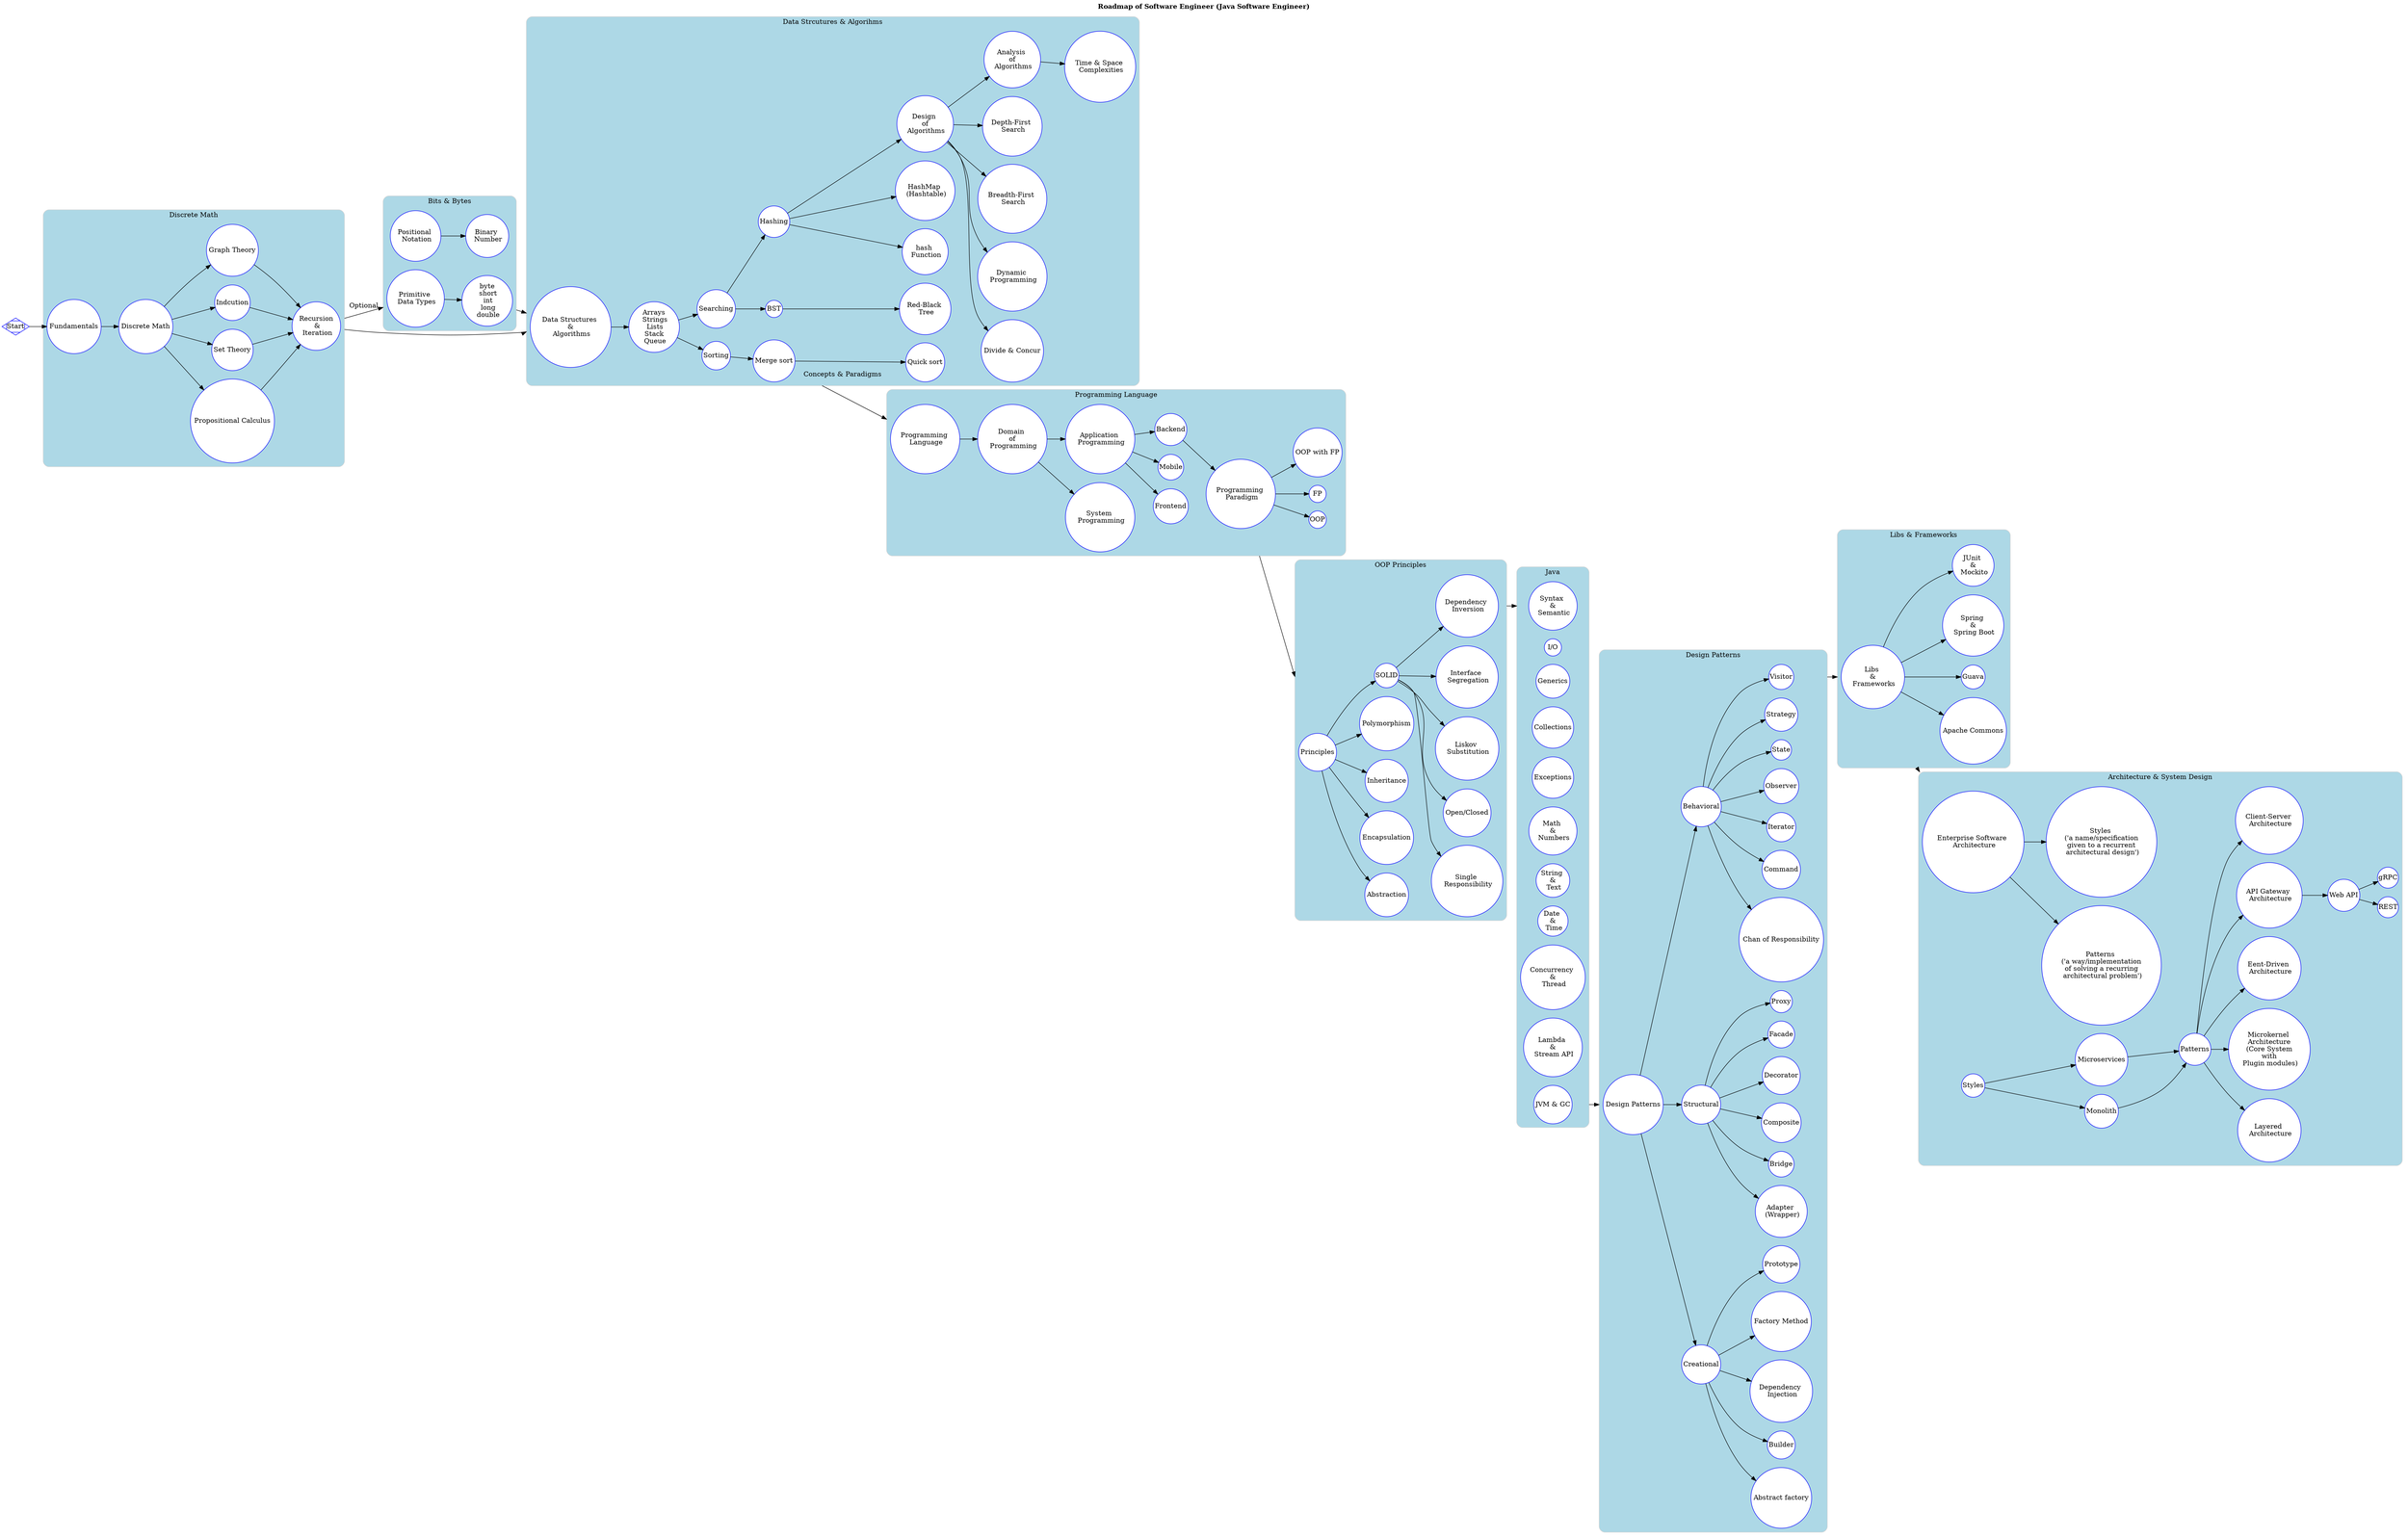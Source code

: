 digraph eng_prog_road_map {
	compound = true;
	rankdir = "LR";
	node [shape = circle margin = 0 style = filled color = blue fillcolor = white];
	labelloc="t";
	label = <<B>Roadmap of Software Engineer (Java Software Engineer)</B>>
	
	"Start" [shape = Mdiamond];
	"Start" -> "Fundamentals";

	subgraph cluster_math {
		color = lightgrey; style = "rounded"; bgcolor="lightblue";
		label = "Discrete Math";
		"Fundamentals" -> "Discrete Math";
		"Discrete Math" -> "Propositional Calculus" -> "Recursion\n &\n Iteration";
		"Discrete Math" -> "Set Theory" -> "Recursion\n &\n Iteration";
		"Discrete Math" -> "Indcution" -> "Recursion\n &\n Iteration";
    "Discrete Math" -> "Graph Theory" -> "Recursion\n &\n Iteration";
	}
	subgraph cluster_ds_and_alg {
		color = lightgrey; style = "rounded"; bgcolor="lightblue";
		label = "Data Strcutures & Algorihms";
		"Data Structures \n & \n Algorithms" -> "Arrays\n Strings\n Lists\n Stack \n Queue";
		"Arrays\n Strings\n Lists\n Stack \n Queue" -> "Sorting";
		"Sorting" -> "Merge sort" -> "Quick sort";
		"Arrays\n Strings\n Lists\n Stack \n Queue" -> "Searching";
		"Searching" -> "BST";
		"BST" -> "Red-Black \n Tree" 
		"Searching" -> "Hashing";
		"Hashing" -> "hash \n Function"
		"Hashing" -> "HashMap \n (Hashtable)"
		"Hashing" -> "Design \n of \n Algorithms";
		"Design \n of \n Algorithms" -> "Divide & Concur";
		"Design \n of \n Algorithms" -> "Dynamic \n Programming";
		"Design \n of \n Algorithms" -> "Breadth-First \n Search";
		"Design \n of \n Algorithms" -> "Depth-First \n Search";
		"Design \n of \n Algorithms" -> "Analysis \n of \n Algorithms";
		"Analysis \n of \n Algorithms" -> "Time & Space \n Complexities"
	}
	"Recursion\n &\n Iteration" -> "Data Structures \n & \n Algorithms" [ltail=cluster_math lhead=cluster_ds_and_alg];

	subgraph cluster_bits_and_bytes {
		color = lightgrey; style = "rounded"; bgcolor="lightblue";
		label = "Bits & Bytes";
		"Positional \n Notation" -> "Binary \n Number";
		"Primitive \n Data Types" -> "byte\n short\n int\n long\n double";
	}
	"Recursion\n &\n Iteration" -> "Primitive \n Data Types" [label = "Optional" ltail=cluster_math lhead=cluster_bits_and_bytes];
	"byte\n short\n int\n long\n double" -> "Data Structures \n & \n Algorithms" [ltail=cluster_bits_and_bytes lhead=cluster_ds_and_alg];

	subgraph cluster_pl { 
		color = lightgrey; style = "rounded"; bgcolor="lightblue";
		label = "Programming Language";
		"Programming \n Language" -> "Domain \n of \n Programming";
		"Domain \n of \n Programming" -> "System \n Programming";
		"Domain \n of \n Programming" -> "Application \n Programming";
		"Application \n Programming" -> "Frontend";
		"Application \n Programming" -> "Mobile";
		"Application \n Programming" -> "Backend";
		"Backend" -> "Programming \n Paradigm";
		"Programming \n Paradigm" -> "OOP";
		"Programming \n Paradigm" -> "FP";
		"Programming \n Paradigm" -> "OOP with FP";
	}
	"Merge sort" -> "Programming \n Language" [ltail=cluster_ds_and_alg lhead=cluster_pl label = "Concepts & Paradigms"];

	subgraph cluster_oop_principles {
		color = lightgrey; style = "rounded"; bgcolor="lightblue";
		label = "OOP Principles";
		"Principles" -> "Abstraction";
		"Principles" -> "Encapsulation";
		"Principles" -> "Inheritance";
		"Principles" -> "Polymorphism";
		"Principles" -> "SOLID";
		"SOLID" -> "Single \n Responsibility";
		"SOLID" -> "Open/Closed";
		"SOLID" -> "Liskov \n Substitution";
		"SOLID" -> "Interface \n Segregation";
		"SOLID" -> "Dependency \n Inversion";
	}
	"Programming \n Paradigm" -> "Principles" [ltail=cluster_pl, lhead=cluster_oop_principles];

	subgraph cluster_java_core {
		color = lightgrey; style = "rounded"; bgcolor="lightblue";
		label = "Java";
		"Syntax \n & \n Semantic";
		"I/O";
		"Generics";
		"Collections";
		"Exceptions";
		"Math \n & \n Numbers";
		"String \n & \n Text";
		"Date \n & \n Time";
		"Concurrency \n & \n Thread";
		"Lambda \n & \n Stream API";
		"JVM & GC";
	}
	"Dependency \n Inversion" -> "Syntax \n & \n Semantic" [ltail=cluster_oop_principles, lhead=cluster_java_core];

	subgraph cluster_dp {
		color = lightgrey; style = "rounded"; bgcolor="lightblue";
		label = "Design Patterns"
		"Design Patterns" -> "Creational";
		"Design Patterns" -> "Structural";	
		"Design Patterns" -> "Behavioral";
		"Creational" -> "Abstract factory";
		"Creational" -> "Builder";
		"Creational" -> "Dependency \n Injection";
		"Creational" -> "Factory Method";
		"Creational" -> "Prototype";
		"Structural" -> "Adapter \n (Wrapper)";
		"Structural" -> "Bridge";
		"Structural" -> "Composite";
		"Structural" -> "Decorator";
		"Structural" -> "Facade";
		"Structural" -> "Proxy";
		"Behavioral" -> "Chan of Responsibility";
		"Behavioral" -> "Command";
		"Behavioral" -> "Iterator";
		"Behavioral" -> "Observer";
		"Behavioral" -> "State";
		"Behavioral" -> "Strategy";
		"Behavioral" -> "Visitor";
	}
	"JVM & GC" -> "Design Patterns" [ltail=cluster_java_core, lhead=cluster_dp];
	
	subgraph cluster_java_libs_and_frameworks {
		color = lightgrey; style = "rounded"; bgcolor="lightblue";
		label = "Libs & Frameworks";
		"Libs \n & \n Frameworks";
		"Libs \n & \n Frameworks" -> "Apache Commons";
		"Libs \n & \n Frameworks" -> "Guava";
		"Libs \n & \n Frameworks" -> "Spring \n & \n Spring Boot";
		"Libs \n & \n Frameworks" -> "JUnit \n & \n Mockito";
	}
	"Visitor" -> "Libs \n & \n Frameworks" [ltail=cluster_dp, lhead=cluster_java_libs_and_frameworks];
	
	subgraph cluster_arch {
		color = lightgrey; style = "rounded"; bgcolor="lightblue";
		label = "Architecture & System Design"
		"Enterprise Software \n Architecture" -> "Patterns \n ('a way/implementation \n of solving a recurring \n architectural problem')";
		"Enterprise Software \n Architecture" -> "Styles \n ('a name/specification \n given to a recurrent \n architectural design')";
		"Styles" -> "Monolith";
		"Styles" -> "Microservices";
		"Monolith" -> "Patterns";
		"Microservices" -> "Patterns";
		"Patterns" -> "Layered \n Architecture";
		"Patterns" -> "Microkernel \n Architecture \n (Core System \n with \n Plugin modules)"
		"Patterns" -> "Eent-Driven \n Architecture";
		"Patterns" -> "API Gateway \n Architecture";
		"API Gateway \n Architecture" -> "Web API";
		"Web API" -> "REST";
		"Web API" -> "gRPC";
		"Patterns" -> "Client-Server \n Architecture";
	}
	"Libs \n & \n Frameworks" -> "Enterprise Software \n Architecture" [ltail=cluster_java_libs_and_frameworks lhead=cluster_arch];
	
}
